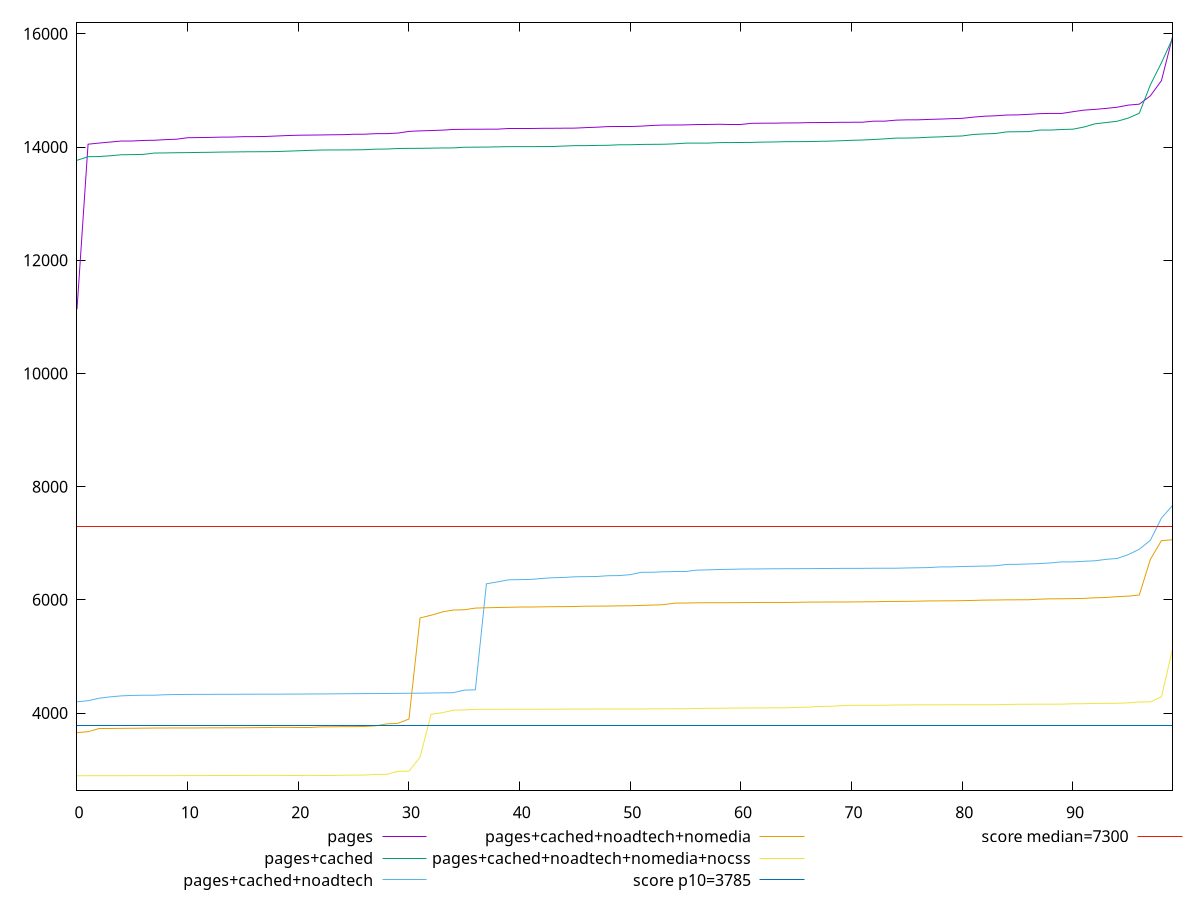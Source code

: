 reset

$pages <<EOF
0 11135.137999999999
1 14050.3575
2 14070.4915
3 14088.369999999999
4 14106.407000000001
5 14106.859999999999
6 14116.869200000001
7 14119.800000000001
8 14131.046999999999
9 14138.754
10 14164.720000000001
11 14167.397999999997
12 14170.125500000002
13 14175.336700000003
14 14176.548200000001
15 14183.594
16 14184.17
17 14186.666999999998
18 14194.806
19 14203.432149999999
20 14208.858
21 14211.379500000003
22 14213.314999999999
23 14216.838000000003
24 14218.415999999997
25 14225.905450000002
26 14227.011000000002
27 14236.469999999998
28 14236.739000000001
29 14247.171999999999
30 14276.624500000002
31 14286.0245
32 14291.764
33 14298.647999999997
34 14310.993599999998
35 14313.344000000003
36 14315.155999999999
37 14315.382000000001
38 14316.219000000001
39 14327.781499999997
40 14328.4
41 14328.408000000001
42 14330.670999999998
43 14331.652999999998
44 14333.193
45 14334.301
46 14343.656500000005
47 14350.622
48 14362.095499999998
49 14362.904000000002
50 14363.035
51 14369.194000000003
52 14381.632999999998
53 14388.764000000003
54 14389.189000000002
55 14391.343
56 14397.507999999996
57 14398.887499999997
58 14402.602000000003
59 14407.011999999999
60 14407.032999999996
61 14419.776500000004
62 14421.25
63 14421.936500000003
64 14425.819
65 14426.3345
66 14431.227500000003
67 14432.650499999996
68 14434.097000000002
69 14437
70 14437.802999999994
71 14438.881000000001
72 14457.570000000002
73 14457.630000000001
74 14475.111
75 14480.692
76 14481.127
77 14488.434000000001
78 14494.033
79 14501.310499999996
80 14507.270500000002
81 14528.636
82 14544.844000000001
83 14552.379999999996
84 14565.488999999998
85 14568.266
86 14577.627
87 14590.368999999999
88 14593.983
89 14594.185499999996
90 14624.273000000001
91 14652.577
92 14665.473999999998
93 14682.864000000001
94 14703.779
95 14740.715999999997
96 14757.641000000003
97 14904.8835
98 15172.86
99 15943.059000000001
EOF

$pagesCached <<EOF
0 13766.174500000001
1 13829.1855
2 13832.033199999998
3 13845.716
4 13863.971999999998
5 13866.272999999997
6 13870.608
7 13894.1522
8 13896.235
9 13899.808999999997
10 13901.519500000002
11 13905.176500000001
12 13907.169000000005
13 13911.327199999996
14 13913.041999999998
15 13915.655000000002
16 13917.028000000004
17 13917.8215
18 13920.498
19 13927.4368
20 13933.942000000003
21 13941.314
22 13947.109600000003
23 13948.714
24 13949.0835
25 13950.67
26 13953.012999999999
27 13962.74395
28 13965.014
29 13974.304000000002
30 13977.05
31 13977.372499999994
32 13980.471000000001
33 13983.911
34 13984.504
35 13996.732
36 13997.8315
37 13999.411000000002
38 14003.4205
39 14007.258999999998
40 14007.597399999999
41 14007.645
42 14008.059000000001
43 14009.943500000001
44 14017.801499999996
45 14025.080000000002
46 14025.157
47 14028.889999999996
48 14031.243999999999
49 14040.103350000001
50 14040.594000000001
51 14046.40275
52 14047.873
53 14049.533000000003
54 14056.509499999998
55 14069.166999999998
56 14069.54
57 14069.715499999998
58 14078.232
59 14079.398500000003
60 14080.4015
61 14082.101
62 14087.726500000004
63 14089.678000000002
64 14094.702000000001
65 14095.8355
66 14096.576499999997
67 14100.832
68 14104.405999999999
69 14111.292000000001
70 14119.036
71 14123.995000000003
72 14133.532000000001
73 14144.747999999996
74 14157.984
75 14158.826000000001
76 14163.109999999999
77 14173.626499999998
78 14179.911999999998
79 14189.663499999999
80 14195.8835
81 14222.536000000002
82 14232.0785
83 14239.331999999999
84 14268.009999999998
85 14270.517
86 14272.466
87 14300.084000000003
88 14300.407499999998
89 14310.392999999996
90 14315.467000000004
91 14353.9775
92 14410.546000000006
93 14432.728
94 14455.9755
95 14511.277499999995
96 14597.712500000001
97 15098.8625
98 15488.050999999996
99 15917.045500000002
EOF

$pagesCachedNoadtech <<EOF
0 4198.082500000001
1 4218.472
2 4262.15785
3 4286.303
4 4303.6224999999995
5 4311.6905000000015
6 4314.875499999999
7 4315.1365000000005
8 4324.251
9 4327.59
10 4329.3709499999995
11 4330.4094
12 4330.7366999999995
13 4331.20195
14 4331.448799999999
15 4332.3737
16 4333.252
17 4333.420999999999
18 4333.9599
19 4334.5399
20 4335.738
21 4337.180000000001
22 4337.719550000001
23 4339.14485
24 4341.057599999999
25 4342.2243
26 4343.90785
27 4343.919649999999
28 4346.06605
29 4347.73585
30 4349.98705
31 4350.9833499999995
32 4354.235
33 4356.92705
34 4359.873050000001
35 4405.258
36 4410.0455999999995
37 6283.773999999999
38 6316.925
39 6353.689999999999
40 6357.64
41 6360.6314999999995
42 6378.453000000001
43 6390.949500000001
44 6395.643499999999
45 6407.818999999999
46 6410.4569999999985
47 6412.946999999999
48 6426.9236
49 6428.799
50 6445.327000000002
51 6486.365999999999
52 6487.7570000000005
53 6496.148000000001
54 6500.562999999999
55 6501.038500000001
56 6524.821349999998
57 6530.1277
58 6536.735999999999
59 6539.509
60 6544.1122
61 6545.561
62 6547.036
63 6549.3747
64 6550.141299999999
65 6550.8169
66 6551.7040000000015
67 6553.386799999999
68 6554.460200000001
69 6555.964899999999
70 6556.195599999999
71 6556.787299999999
72 6558.216999999999
73 6558.602999999999
74 6558.841499999999
75 6563.521699999999
76 6566.841799999999
77 6570.296399999999
78 6582.360000000001
79 6582.622399999998
80 6589.669
81 6592.9048999999995
82 6597.031999999999
83 6601.3775000000005
84 6626.062000000002
85 6627.778
86 6634.728
87 6640.9804
88 6652.472
89 6670.683000000001
90 6671.146999999999
91 6681.717400000001
92 6690.195
93 6715.992500000001
94 6731.556
95 6799.4619999999995
96 6893.9898
97 7052.705999999998
98 7444.0509999999995
99 7667.5515
EOF

$pagesCachedNoadtechNomedia <<EOF
0 3654.02
1 3671.0889999999995
2 3727.1629999999996
3 3727.5165500000007
4 3729.7455000000004
5 3730.77285
6 3733.2857000000004
7 3734.9309000000003
8 3735.919999999999
9 3736.4946
10 3736.82135
11 3737.1582999999996
12 3738.7975846535187
13 3739.47875
14 3739.7810500000005
15 3740.4139999999998
16 3741.9183000000003
17 3743.914899999999
18 3747.3030499999995
19 3747.67615
20 3751.8794499999995
21 3751.9181499999995
22 3755.6802
23 3756.807550000001
24 3760.0190000000002
25 3760.643
26 3762.96
27 3774.6439999999993
28 3808.3689999999997
29 3819.319
30 3894.499
31 5680.835
32 5728.5915
33 5785.9625
34 5820.1775
35 5824.4645
36 5854.656999999999
37 5860.327
38 5864.867
39 5868.359
40 5872.839000000001
41 5873.437999999999
42 5876.766500000001
43 5879.4848999999995
44 5880.484050000001
45 5882.7032500000005
46 5888.246
47 5888.967000000001
48 5890.408999999999
49 5894.2695
50 5895.80655
51 5902.16525
52 5907.77495
53 5914.3073
54 5942.582
55 5944.032300000001
56 5948.114299999999
57 5949.515600000001
58 5950.026
59 5950.368300000001
60 5951.8550000000005
61 5952.049000000001
62 5954.135
63 5954.312199999999
64 5954.3992
65 5956.276000000002
66 5959.850600000001
67 5960.7345000000005
68 5962.1193
69 5962.2549
70 5963.1214
71 5965.604399999998
72 5966.213000000001
73 5970.9661
74 5972.463100000001
75 5973.4992
76 5976.907999999999
77 5981.462000000001
78 5982.1618
79 5982.803099999999
80 5986.094300000001
81 5989.966799999999
82 5995.860999999999
83 5997.06088949548
84 6000.743
85 6001.072
86 6001.756000000001
87 6012.353999999999
88 6018.114
89 6019.145
90 6022.299999999999
91 6026.0380000000005
92 6036.8261
93 6041.865000000001
94 6056.447
95 6065.3735000000015
96 6086.219499999999
97 6716.056
98 7046.024999999998
99 7062.218999999999
EOF

$pagesCachedNoadtechNomediaNocss <<EOF
0 2891.93275
1 2892.9376
2 2892.9714999999997
3 2893.3330000000005
4 2893.439
5 2894.0701499999996
6 2894.1201
7 2894.4880000000003
8 2894.6535
9 2894.982
10 2895.8394000000003
11 2895.881
12 2896.2573500000003
13 2896.8909999999996
14 2897.05025
15 2897.8755000000006
16 2898.4572000000007
17 2899.5419
18 2899.6643000000004
19 2899.9954999999995
20 2900.0085
21 2900.2047000000002
22 2900.4486
23 2900.4550999999997
24 2901.6764999999996
25 2903.5879999999997
26 2904.5662500000003
27 2915.6485000000002
28 2916.9220000000005
29 2972.594
30 2973.0156
31 3218.973
32 3978.4840000000004
33 4006.299
34 4049.7765
35 4055.4918000000002
36 4064.9995000000004
37 4066.590399999999
38 4066.8858999999993
39 4067.4966999999997
40 4067.894800000001
41 4067.9589000000005
42 4068.1462999999994
43 4069.08
44 4069.3445500000003
45 4069.5517500000005
46 4070.3302000000003
47 4070.8140999999996
48 4070.96555
49 4071.9537999999993
50 4072.01335
51 4072.5632
52 4074.0677000000005
53 4074.357
54 4076.986000000001
55 4077.066
56 4080.78965
57 4084.1795999999995
58 4084.7348
59 4087.3350000000005
60 4087.4664999999995
61 4090.5616
62 4091.3814000000007
63 4092.2149999999992
64 4092.8466
65 4099.555
66 4103.656599999999
67 4117.102000000001
68 4118.5555
69 4129.665000000001
70 4136.834000000001
71 4136.8681
72 4136.987800000001
73 4138.066000000001
74 4141.930699999999
75 4143.513999999999
76 4145.083
77 4145.243
78 4145.699
79 4145.973
80 4146.04
81 4146.592000000001
82 4146.73
83 4147.055
84 4151.661999999999
85 4155.291
86 4156.3641
87 4156.843000000001
88 4157.32
89 4157.7151
90 4163.838000000001
91 4164.781999999999
92 4171.138999999999
93 4172.004
94 4173.151
95 4180.529
96 4195.283
97 4197.322
98 4285.717500000001
99 5127.5520000000015
EOF

set key outside below
set xrange [0:99]
set yrange [2630.910225:16204.081525000001]
set trange [2630.910225:16204.081525000001]
set terminal svg size 640, 580 enhanced background rgb 'white'
set output "report_00017_2021-02-10T15-08-03.406Z/interactive/comparison/sorted/all_raw.svg"

plot $pages title "pages" with line, \
     $pagesCached title "pages+cached" with line, \
     $pagesCachedNoadtech title "pages+cached+noadtech" with line, \
     $pagesCachedNoadtechNomedia title "pages+cached+noadtech+nomedia" with line, \
     $pagesCachedNoadtechNomediaNocss title "pages+cached+noadtech+nomedia+nocss" with line, \
     3785 title "score p10=3785", \
     7300 title "score median=7300"

reset
